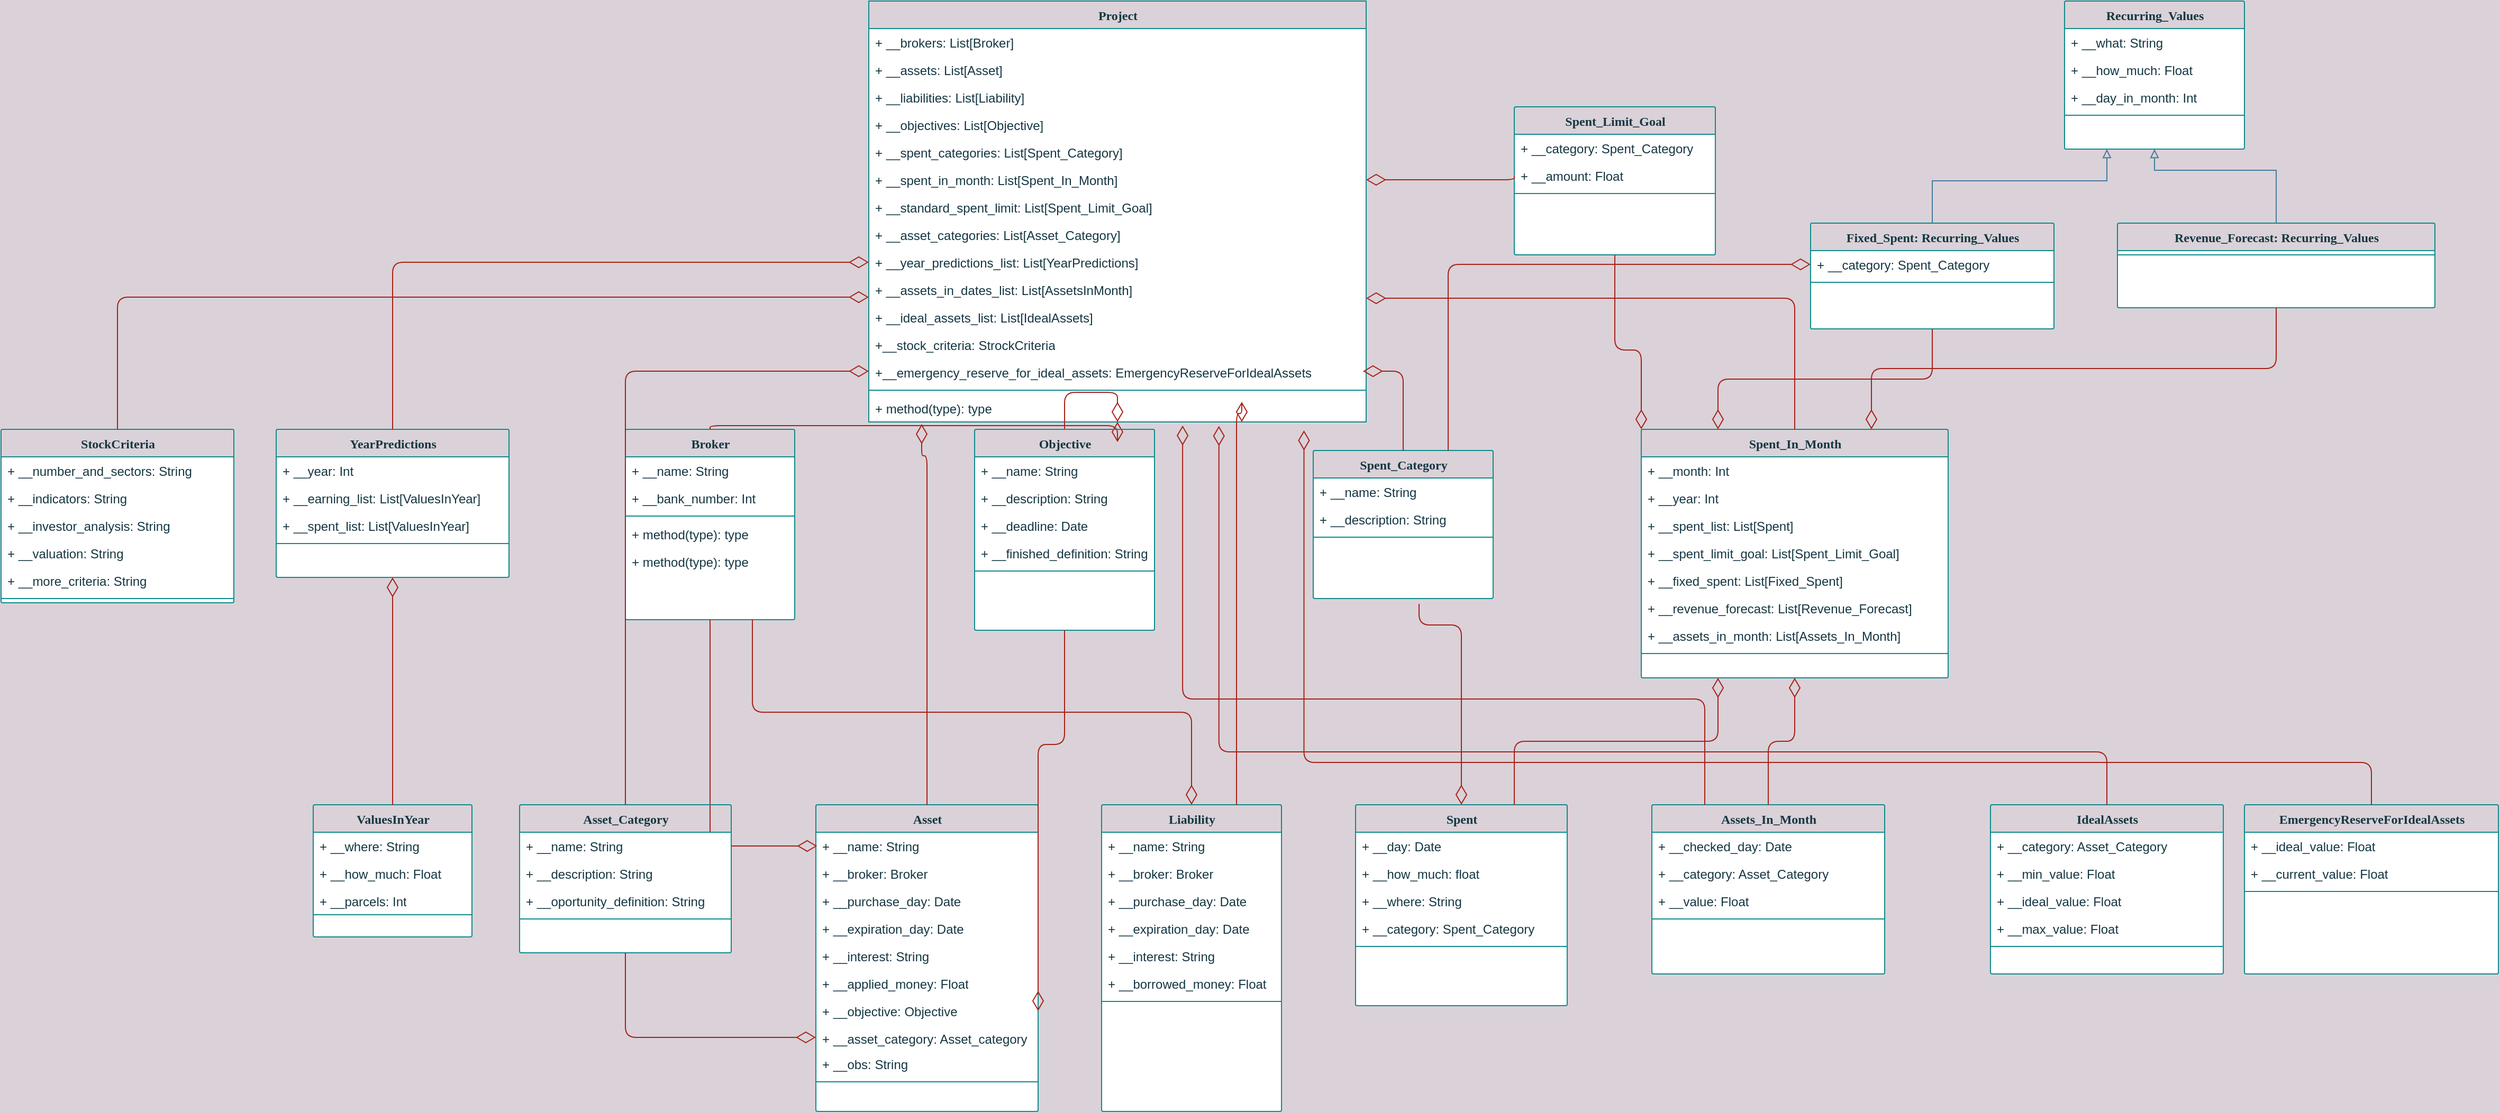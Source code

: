 <mxfile version="14.6.13" type="github">
  <diagram name="Page-1" id="9f46799a-70d6-7492-0946-bef42562c5a5">
    <mxGraphModel dx="1038" dy="548" grid="1" gridSize="10" guides="1" tooltips="1" connect="1" arrows="1" fold="1" page="1" pageScale="1" pageWidth="3300" pageHeight="2339" background="#DAD2D8" math="0" shadow="0">
      <root>
        <mxCell id="0" />
        <mxCell id="1" parent="0" />
        <mxCell id="78961159f06e98e8-17" value="Broker" style="swimlane;html=1;fontStyle=1;align=center;verticalAlign=top;childLayout=stackLayout;horizontal=1;startSize=26;horizontalStack=0;resizeParent=1;resizeLast=0;collapsible=1;marginBottom=0;swimlaneFillColor=#ffffff;shadow=0;comic=0;labelBackgroundColor=none;strokeWidth=1;fillColor=none;fontFamily=Verdana;fontSize=12;strokeColor=#0F8B8D;fontColor=#143642;rounded=1;arcSize=2;" parent="1" vertex="1">
          <mxGeometry x="670" y="445" width="160" height="180" as="geometry" />
        </mxCell>
        <mxCell id="78961159f06e98e8-21" value="+ __name: String" style="text;html=1;strokeColor=none;fillColor=none;align=left;verticalAlign=top;spacingLeft=4;spacingRight=4;whiteSpace=wrap;overflow=hidden;rotatable=0;points=[[0,0.5],[1,0.5]];portConstraint=eastwest;fontColor=#143642;rounded=1;" parent="78961159f06e98e8-17" vertex="1">
          <mxGeometry y="26" width="160" height="26" as="geometry" />
        </mxCell>
        <mxCell id="78961159f06e98e8-23" value="+ __bank_number: Int" style="text;html=1;strokeColor=none;fillColor=none;align=left;verticalAlign=top;spacingLeft=4;spacingRight=4;whiteSpace=wrap;overflow=hidden;rotatable=0;points=[[0,0.5],[1,0.5]];portConstraint=eastwest;fontColor=#143642;rounded=1;" parent="78961159f06e98e8-17" vertex="1">
          <mxGeometry y="52" width="160" height="26" as="geometry" />
        </mxCell>
        <mxCell id="78961159f06e98e8-19" value="" style="line;html=1;strokeWidth=1;fillColor=none;align=left;verticalAlign=middle;spacingTop=-1;spacingLeft=3;spacingRight=3;rotatable=0;labelPosition=right;points=[];portConstraint=eastwest;labelBackgroundColor=#DAD2D8;strokeColor=#0F8B8D;fontColor=#143642;rounded=1;" parent="78961159f06e98e8-17" vertex="1">
          <mxGeometry y="78" width="160" height="8" as="geometry" />
        </mxCell>
        <mxCell id="78961159f06e98e8-20" value="+ method(type): type" style="text;html=1;strokeColor=none;fillColor=none;align=left;verticalAlign=top;spacingLeft=4;spacingRight=4;whiteSpace=wrap;overflow=hidden;rotatable=0;points=[[0,0.5],[1,0.5]];portConstraint=eastwest;fontColor=#143642;rounded=1;" parent="78961159f06e98e8-17" vertex="1">
          <mxGeometry y="86" width="160" height="26" as="geometry" />
        </mxCell>
        <mxCell id="78961159f06e98e8-27" value="+ method(type): type" style="text;html=1;strokeColor=none;fillColor=none;align=left;verticalAlign=top;spacingLeft=4;spacingRight=4;whiteSpace=wrap;overflow=hidden;rotatable=0;points=[[0,0.5],[1,0.5]];portConstraint=eastwest;fontColor=#143642;rounded=1;" parent="78961159f06e98e8-17" vertex="1">
          <mxGeometry y="112" width="160" height="26" as="geometry" />
        </mxCell>
        <mxCell id="78961159f06e98e8-30" value="Project" style="swimlane;html=1;fontStyle=1;align=center;verticalAlign=top;childLayout=stackLayout;horizontal=1;startSize=26;horizontalStack=0;resizeParent=1;resizeLast=0;collapsible=1;marginBottom=0;swimlaneFillColor=#ffffff;shadow=0;comic=0;labelBackgroundColor=none;strokeWidth=1;fillColor=none;fontFamily=Verdana;fontSize=12;strokeColor=#0F8B8D;fontColor=#143642;rounded=0;" parent="1" vertex="1">
          <mxGeometry x="900" y="40" width="470" height="398" as="geometry" />
        </mxCell>
        <mxCell id="78961159f06e98e8-31" value="+ __brokers: List[Broker]" style="text;html=1;strokeColor=none;fillColor=none;align=left;verticalAlign=top;spacingLeft=4;spacingRight=4;whiteSpace=wrap;overflow=hidden;rotatable=0;points=[[0,0.5],[1,0.5]];portConstraint=eastwest;fontColor=#143642;rounded=1;" parent="78961159f06e98e8-30" vertex="1">
          <mxGeometry y="26" width="470" height="26" as="geometry" />
        </mxCell>
        <mxCell id="78961159f06e98e8-32" value="+ __assets: List[Asset]" style="text;html=1;strokeColor=none;fillColor=none;align=left;verticalAlign=top;spacingLeft=4;spacingRight=4;whiteSpace=wrap;overflow=hidden;rotatable=0;points=[[0,0.5],[1,0.5]];portConstraint=eastwest;fontColor=#143642;rounded=1;" parent="78961159f06e98e8-30" vertex="1">
          <mxGeometry y="52" width="470" height="26" as="geometry" />
        </mxCell>
        <mxCell id="78961159f06e98e8-33" value="+ __liabilities: List[Liability]" style="text;html=1;strokeColor=none;fillColor=none;align=left;verticalAlign=top;spacingLeft=4;spacingRight=4;whiteSpace=wrap;overflow=hidden;rotatable=0;points=[[0,0.5],[1,0.5]];portConstraint=eastwest;fontColor=#143642;rounded=1;" parent="78961159f06e98e8-30" vertex="1">
          <mxGeometry y="78" width="470" height="26" as="geometry" />
        </mxCell>
        <mxCell id="78961159f06e98e8-34" value="+ __objectives: List[Objective]" style="text;html=1;strokeColor=none;fillColor=none;align=left;verticalAlign=top;spacingLeft=4;spacingRight=4;whiteSpace=wrap;overflow=hidden;rotatable=0;points=[[0,0.5],[1,0.5]];portConstraint=eastwest;fontColor=#143642;rounded=1;" parent="78961159f06e98e8-30" vertex="1">
          <mxGeometry y="104" width="470" height="26" as="geometry" />
        </mxCell>
        <mxCell id="78961159f06e98e8-36" value="+ __spent_categories: List[Spent_Category]" style="text;html=1;strokeColor=none;fillColor=none;align=left;verticalAlign=top;spacingLeft=4;spacingRight=4;whiteSpace=wrap;overflow=hidden;rotatable=0;points=[[0,0.5],[1,0.5]];portConstraint=eastwest;fontColor=#143642;rounded=1;" parent="78961159f06e98e8-30" vertex="1">
          <mxGeometry y="130" width="470" height="26" as="geometry" />
        </mxCell>
        <mxCell id="78961159f06e98e8-37" value="+ __spent_in_month: List[Spent_In_Month]" style="text;html=1;strokeColor=none;fillColor=none;align=left;verticalAlign=top;spacingLeft=4;spacingRight=4;whiteSpace=wrap;overflow=hidden;rotatable=0;points=[[0,0.5],[1,0.5]];portConstraint=eastwest;fontColor=#143642;rounded=1;" parent="78961159f06e98e8-30" vertex="1">
          <mxGeometry y="156" width="470" height="26" as="geometry" />
        </mxCell>
        <mxCell id="8mu8X8-_DHgMq-4uXrlz-15" value="+ __standard_spent_limit: List[Spent_Limit_Goal]" style="text;html=1;strokeColor=none;fillColor=none;align=left;verticalAlign=top;spacingLeft=4;spacingRight=4;whiteSpace=wrap;overflow=hidden;rotatable=0;points=[[0,0.5],[1,0.5]];portConstraint=eastwest;fontColor=#143642;rounded=1;" parent="78961159f06e98e8-30" vertex="1">
          <mxGeometry y="182" width="470" height="26" as="geometry" />
        </mxCell>
        <mxCell id="nVqzN8JUZWUIULajuUKQ-7" value="+ __asset_categories: List[Asset_Category]" style="text;html=1;strokeColor=none;fillColor=none;align=left;verticalAlign=top;spacingLeft=4;spacingRight=4;whiteSpace=wrap;overflow=hidden;rotatable=0;points=[[0,0.5],[1,0.5]];portConstraint=eastwest;fontColor=#143642;rounded=1;" parent="78961159f06e98e8-30" vertex="1">
          <mxGeometry y="208" width="470" height="26" as="geometry" />
        </mxCell>
        <mxCell id="EI2RTGB2YNUQJExoWmn_-6" value="+ __year_predictions_list: List[YearPredictions]" style="text;html=1;strokeColor=none;fillColor=none;align=left;verticalAlign=top;spacingLeft=4;spacingRight=4;whiteSpace=wrap;overflow=hidden;rotatable=0;points=[[0,0.5],[1,0.5]];portConstraint=eastwest;fontColor=#143642;rounded=1;" parent="78961159f06e98e8-30" vertex="1">
          <mxGeometry y="234" width="470" height="26" as="geometry" />
        </mxCell>
        <mxCell id="ecca9zXkYdsFkyR5asj4-9" value="+ __assets_in_dates_list: List[AssetsInMonth]" style="text;html=1;strokeColor=none;fillColor=none;align=left;verticalAlign=top;spacingLeft=4;spacingRight=4;whiteSpace=wrap;overflow=hidden;rotatable=0;points=[[0,0.5],[1,0.5]];portConstraint=eastwest;fontColor=#143642;rounded=1;" parent="78961159f06e98e8-30" vertex="1">
          <mxGeometry y="260" width="470" height="26" as="geometry" />
        </mxCell>
        <mxCell id="ecca9zXkYdsFkyR5asj4-11" value="+ __ideal_assets_list: List[IdealAssets]" style="text;html=1;strokeColor=none;fillColor=none;align=left;verticalAlign=top;spacingLeft=4;spacingRight=4;whiteSpace=wrap;overflow=hidden;rotatable=0;points=[[0,0.5],[1,0.5]];portConstraint=eastwest;fontColor=#143642;rounded=1;" parent="78961159f06e98e8-30" vertex="1">
          <mxGeometry y="286" width="470" height="26" as="geometry" />
        </mxCell>
        <mxCell id="bTR9gOir5QbQ3K-nnhe_-11" value="+__stock_criteria: StrockCriteria" style="text;html=1;strokeColor=none;fillColor=none;align=left;verticalAlign=top;spacingLeft=4;spacingRight=4;whiteSpace=wrap;overflow=hidden;rotatable=0;points=[[0,0.5],[1,0.5]];portConstraint=eastwest;fontColor=#143642;rounded=1;" parent="78961159f06e98e8-30" vertex="1">
          <mxGeometry y="312" width="470" height="26" as="geometry" />
        </mxCell>
        <mxCell id="GFRlw22NXPRcSHmOwSjU-8" value="+__emergency_reserve_for_ideal_assets: EmergencyReserveForIdealAssets" style="text;html=1;strokeColor=none;fillColor=none;align=left;verticalAlign=top;spacingLeft=4;spacingRight=4;whiteSpace=wrap;overflow=hidden;rotatable=0;points=[[0,0.5],[1,0.5]];portConstraint=eastwest;fontColor=#143642;rounded=1;" vertex="1" parent="78961159f06e98e8-30">
          <mxGeometry y="338" width="470" height="26" as="geometry" />
        </mxCell>
        <mxCell id="78961159f06e98e8-38" value="" style="line;html=1;strokeWidth=1;fillColor=none;align=left;verticalAlign=middle;spacingTop=-1;spacingLeft=3;spacingRight=3;rotatable=0;labelPosition=right;points=[];portConstraint=eastwest;labelBackgroundColor=#DAD2D8;strokeColor=#0F8B8D;fontColor=#143642;rounded=1;" parent="78961159f06e98e8-30" vertex="1">
          <mxGeometry y="364" width="470" height="8" as="geometry" />
        </mxCell>
        <mxCell id="78961159f06e98e8-39" value="+ method(type): type" style="text;html=1;strokeColor=none;fillColor=none;align=left;verticalAlign=top;spacingLeft=4;spacingRight=4;whiteSpace=wrap;overflow=hidden;rotatable=0;points=[[0,0.5],[1,0.5]];portConstraint=eastwest;fontColor=#143642;rounded=1;" parent="78961159f06e98e8-30" vertex="1">
          <mxGeometry y="372" width="470" height="26" as="geometry" />
        </mxCell>
        <mxCell id="78961159f06e98e8-121" style="edgeStyle=elbowEdgeStyle;html=1;labelBackgroundColor=none;startFill=0;startSize=8;endArrow=diamondThin;endFill=0;endSize=16;fontFamily=Verdana;fontSize=12;elbow=vertical;strokeColor=#A8201A;fontColor=#143642;" parent="1" source="78961159f06e98e8-17" target="78961159f06e98e8-30" edge="1">
          <mxGeometry relative="1" as="geometry">
            <mxPoint x="810" y="249.882" as="sourcePoint" />
          </mxGeometry>
        </mxCell>
        <mxCell id="K1kA5L0WdtJhRMj--LdC-1" value="Asset" style="swimlane;html=1;fontStyle=1;align=center;verticalAlign=top;childLayout=stackLayout;horizontal=1;startSize=26;horizontalStack=0;resizeParent=1;resizeLast=0;collapsible=1;marginBottom=0;swimlaneFillColor=#ffffff;shadow=0;comic=0;labelBackgroundColor=none;strokeWidth=1;fillColor=none;fontFamily=Verdana;fontSize=12;strokeColor=#0F8B8D;fontColor=#143642;rounded=1;arcSize=2;" parent="1" vertex="1">
          <mxGeometry x="850" y="800" width="210" height="290" as="geometry" />
        </mxCell>
        <mxCell id="K1kA5L0WdtJhRMj--LdC-2" value="+ __name: String" style="text;html=1;strokeColor=none;fillColor=none;align=left;verticalAlign=top;spacingLeft=4;spacingRight=4;whiteSpace=wrap;overflow=hidden;rotatable=0;points=[[0,0.5],[1,0.5]];portConstraint=eastwest;fontColor=#143642;rounded=1;" parent="K1kA5L0WdtJhRMj--LdC-1" vertex="1">
          <mxGeometry y="26" width="210" height="26" as="geometry" />
        </mxCell>
        <mxCell id="K1kA5L0WdtJhRMj--LdC-3" value="+ __broker: Broker" style="text;html=1;strokeColor=none;fillColor=none;align=left;verticalAlign=top;spacingLeft=4;spacingRight=4;whiteSpace=wrap;overflow=hidden;rotatable=0;points=[[0,0.5],[1,0.5]];portConstraint=eastwest;fontColor=#143642;rounded=1;" parent="K1kA5L0WdtJhRMj--LdC-1" vertex="1">
          <mxGeometry y="52" width="210" height="26" as="geometry" />
        </mxCell>
        <mxCell id="K1kA5L0WdtJhRMj--LdC-7" value="+ __purchase_day: Date" style="text;html=1;strokeColor=none;fillColor=none;align=left;verticalAlign=top;spacingLeft=4;spacingRight=4;whiteSpace=wrap;overflow=hidden;rotatable=0;points=[[0,0.5],[1,0.5]];portConstraint=eastwest;fontColor=#143642;rounded=1;" parent="K1kA5L0WdtJhRMj--LdC-1" vertex="1">
          <mxGeometry y="78" width="210" height="26" as="geometry" />
        </mxCell>
        <mxCell id="K1kA5L0WdtJhRMj--LdC-8" value="+ __expiration_day: Date" style="text;html=1;strokeColor=none;fillColor=none;align=left;verticalAlign=top;spacingLeft=4;spacingRight=4;whiteSpace=wrap;overflow=hidden;rotatable=0;points=[[0,0.5],[1,0.5]];portConstraint=eastwest;fontColor=#143642;rounded=1;" parent="K1kA5L0WdtJhRMj--LdC-1" vertex="1">
          <mxGeometry y="104" width="210" height="26" as="geometry" />
        </mxCell>
        <mxCell id="K1kA5L0WdtJhRMj--LdC-9" value="+ __interest: String" style="text;html=1;strokeColor=none;fillColor=none;align=left;verticalAlign=top;spacingLeft=4;spacingRight=4;whiteSpace=wrap;overflow=hidden;rotatable=0;points=[[0,0.5],[1,0.5]];portConstraint=eastwest;fontColor=#143642;rounded=1;" parent="K1kA5L0WdtJhRMj--LdC-1" vertex="1">
          <mxGeometry y="130" width="210" height="26" as="geometry" />
        </mxCell>
        <mxCell id="K1kA5L0WdtJhRMj--LdC-10" value="+ __applied_money: Float" style="text;html=1;strokeColor=none;fillColor=none;align=left;verticalAlign=top;spacingLeft=4;spacingRight=4;whiteSpace=wrap;overflow=hidden;rotatable=0;points=[[0,0.5],[1,0.5]];portConstraint=eastwest;fontColor=#143642;rounded=1;" parent="K1kA5L0WdtJhRMj--LdC-1" vertex="1">
          <mxGeometry y="156" width="210" height="26" as="geometry" />
        </mxCell>
        <mxCell id="K1kA5L0WdtJhRMj--LdC-29" value="+ __objective: Objective" style="text;html=1;strokeColor=none;fillColor=none;align=left;verticalAlign=top;spacingLeft=4;spacingRight=4;whiteSpace=wrap;overflow=hidden;rotatable=0;points=[[0,0.5],[1,0.5]];portConstraint=eastwest;fontColor=#143642;rounded=1;" parent="K1kA5L0WdtJhRMj--LdC-1" vertex="1">
          <mxGeometry y="182" width="210" height="26" as="geometry" />
        </mxCell>
        <mxCell id="nVqzN8JUZWUIULajuUKQ-5" value="+ __asset_category: Asset_category" style="text;html=1;strokeColor=none;fillColor=none;align=left;verticalAlign=top;spacingLeft=4;spacingRight=4;whiteSpace=wrap;overflow=hidden;rotatable=0;points=[[0,0.5],[1,0.5]];portConstraint=eastwest;fontColor=#143642;rounded=1;" parent="K1kA5L0WdtJhRMj--LdC-1" vertex="1">
          <mxGeometry y="208" width="210" height="24" as="geometry" />
        </mxCell>
        <mxCell id="bTR9gOir5QbQ3K-nnhe_-13" value="+ __obs: String" style="text;html=1;strokeColor=none;fillColor=none;align=left;verticalAlign=top;spacingLeft=4;spacingRight=4;whiteSpace=wrap;overflow=hidden;rotatable=0;points=[[0,0.5],[1,0.5]];portConstraint=eastwest;fontColor=#143642;rounded=1;" parent="K1kA5L0WdtJhRMj--LdC-1" vertex="1">
          <mxGeometry y="232" width="210" height="26" as="geometry" />
        </mxCell>
        <mxCell id="K1kA5L0WdtJhRMj--LdC-4" value="" style="line;html=1;strokeWidth=1;fillColor=none;align=left;verticalAlign=middle;spacingTop=-1;spacingLeft=3;spacingRight=3;rotatable=0;labelPosition=right;points=[];portConstraint=eastwest;labelBackgroundColor=#DAD2D8;strokeColor=#0F8B8D;fontColor=#143642;rounded=1;" parent="K1kA5L0WdtJhRMj--LdC-1" vertex="1">
          <mxGeometry y="258" width="210" height="8" as="geometry" />
        </mxCell>
        <mxCell id="K1kA5L0WdtJhRMj--LdC-11" style="edgeStyle=elbowEdgeStyle;html=1;labelBackgroundColor=none;startFill=0;startSize=8;endArrow=diamondThin;endFill=0;endSize=16;fontFamily=Verdana;fontSize=12;elbow=vertical;strokeColor=#A8201A;fontColor=#143642;entryX=0.5;entryY=1;entryDx=0;entryDy=0;exitX=0.5;exitY=0;exitDx=0;exitDy=0;" parent="1" source="K1kA5L0WdtJhRMj--LdC-21" target="78961159f06e98e8-30" edge="1">
          <mxGeometry relative="1" as="geometry">
            <mxPoint x="960" y="440" as="sourcePoint" />
            <mxPoint x="1090" y="360" as="targetPoint" />
            <Array as="points">
              <mxPoint x="1020" y="410" />
            </Array>
          </mxGeometry>
        </mxCell>
        <mxCell id="K1kA5L0WdtJhRMj--LdC-12" style="edgeStyle=elbowEdgeStyle;html=1;labelBackgroundColor=none;startFill=0;startSize=8;endArrow=diamondThin;endFill=0;endSize=16;fontFamily=Verdana;fontSize=12;elbow=vertical;strokeColor=#A8201A;fontColor=#143642;exitX=0.5;exitY=1;exitDx=0;exitDy=0;entryX=0.006;entryY=0.5;entryDx=0;entryDy=0;entryPerimeter=0;" parent="1" source="78961159f06e98e8-17" target="K1kA5L0WdtJhRMj--LdC-2" edge="1">
          <mxGeometry relative="1" as="geometry">
            <mxPoint x="760" y="470" as="sourcePoint" />
            <mxPoint x="810" y="856" as="targetPoint" />
            <Array as="points">
              <mxPoint x="790" y="839" />
              <mxPoint x="780" y="780" />
            </Array>
          </mxGeometry>
        </mxCell>
        <mxCell id="K1kA5L0WdtJhRMj--LdC-13" value="Liability" style="swimlane;html=1;fontStyle=1;align=center;verticalAlign=top;childLayout=stackLayout;horizontal=1;startSize=26;horizontalStack=0;resizeParent=1;resizeLast=0;collapsible=1;marginBottom=0;swimlaneFillColor=#ffffff;shadow=0;comic=0;labelBackgroundColor=none;strokeWidth=1;fillColor=none;fontFamily=Verdana;fontSize=12;strokeColor=#0F8B8D;fontColor=#143642;rounded=1;arcSize=2;" parent="1" vertex="1">
          <mxGeometry x="1120" y="800" width="170" height="290" as="geometry" />
        </mxCell>
        <mxCell id="K1kA5L0WdtJhRMj--LdC-14" value="+ __name: String" style="text;html=1;strokeColor=none;fillColor=none;align=left;verticalAlign=top;spacingLeft=4;spacingRight=4;whiteSpace=wrap;overflow=hidden;rotatable=0;points=[[0,0.5],[1,0.5]];portConstraint=eastwest;fontColor=#143642;rounded=1;" parent="K1kA5L0WdtJhRMj--LdC-13" vertex="1">
          <mxGeometry y="26" width="170" height="26" as="geometry" />
        </mxCell>
        <mxCell id="K1kA5L0WdtJhRMj--LdC-15" value="+ __broker: Broker" style="text;html=1;strokeColor=none;fillColor=none;align=left;verticalAlign=top;spacingLeft=4;spacingRight=4;whiteSpace=wrap;overflow=hidden;rotatable=0;points=[[0,0.5],[1,0.5]];portConstraint=eastwest;fontColor=#143642;rounded=1;" parent="K1kA5L0WdtJhRMj--LdC-13" vertex="1">
          <mxGeometry y="52" width="170" height="26" as="geometry" />
        </mxCell>
        <mxCell id="K1kA5L0WdtJhRMj--LdC-16" value="+ __purchase_day: Date" style="text;html=1;strokeColor=none;fillColor=none;align=left;verticalAlign=top;spacingLeft=4;spacingRight=4;whiteSpace=wrap;overflow=hidden;rotatable=0;points=[[0,0.5],[1,0.5]];portConstraint=eastwest;fontColor=#143642;rounded=1;" parent="K1kA5L0WdtJhRMj--LdC-13" vertex="1">
          <mxGeometry y="78" width="170" height="26" as="geometry" />
        </mxCell>
        <mxCell id="K1kA5L0WdtJhRMj--LdC-17" value="+ __expiration_day: Date" style="text;html=1;strokeColor=none;fillColor=none;align=left;verticalAlign=top;spacingLeft=4;spacingRight=4;whiteSpace=wrap;overflow=hidden;rotatable=0;points=[[0,0.5],[1,0.5]];portConstraint=eastwest;fontColor=#143642;rounded=1;" parent="K1kA5L0WdtJhRMj--LdC-13" vertex="1">
          <mxGeometry y="104" width="170" height="26" as="geometry" />
        </mxCell>
        <mxCell id="K1kA5L0WdtJhRMj--LdC-18" value="+ __interest: String" style="text;html=1;strokeColor=none;fillColor=none;align=left;verticalAlign=top;spacingLeft=4;spacingRight=4;whiteSpace=wrap;overflow=hidden;rotatable=0;points=[[0,0.5],[1,0.5]];portConstraint=eastwest;fontColor=#143642;rounded=1;" parent="K1kA5L0WdtJhRMj--LdC-13" vertex="1">
          <mxGeometry y="130" width="170" height="26" as="geometry" />
        </mxCell>
        <mxCell id="K1kA5L0WdtJhRMj--LdC-19" value="+ __borrowed_money: Float" style="text;html=1;strokeColor=none;fillColor=none;align=left;verticalAlign=top;spacingLeft=4;spacingRight=4;whiteSpace=wrap;overflow=hidden;rotatable=0;points=[[0,0.5],[1,0.5]];portConstraint=eastwest;fontColor=#143642;rounded=1;" parent="K1kA5L0WdtJhRMj--LdC-13" vertex="1">
          <mxGeometry y="156" width="170" height="26" as="geometry" />
        </mxCell>
        <mxCell id="K1kA5L0WdtJhRMj--LdC-20" value="" style="line;html=1;strokeWidth=1;fillColor=none;align=left;verticalAlign=middle;spacingTop=-1;spacingLeft=3;spacingRight=3;rotatable=0;labelPosition=right;points=[];portConstraint=eastwest;labelBackgroundColor=#DAD2D8;strokeColor=#0F8B8D;fontColor=#143642;rounded=1;" parent="K1kA5L0WdtJhRMj--LdC-13" vertex="1">
          <mxGeometry y="182" width="170" height="8" as="geometry" />
        </mxCell>
        <mxCell id="K1kA5L0WdtJhRMj--LdC-21" value="Objective" style="swimlane;html=1;fontStyle=1;align=center;verticalAlign=top;childLayout=stackLayout;horizontal=1;startSize=26;horizontalStack=0;resizeParent=1;resizeLast=0;collapsible=1;marginBottom=0;swimlaneFillColor=#ffffff;shadow=0;comic=0;labelBackgroundColor=none;strokeWidth=1;fillColor=none;fontFamily=Verdana;fontSize=12;strokeColor=#0F8B8D;fontColor=#143642;rounded=1;arcSize=2;" parent="1" vertex="1">
          <mxGeometry x="1000" y="445" width="170" height="190" as="geometry" />
        </mxCell>
        <mxCell id="K1kA5L0WdtJhRMj--LdC-22" value="+ __name: String" style="text;html=1;strokeColor=none;fillColor=none;align=left;verticalAlign=top;spacingLeft=4;spacingRight=4;whiteSpace=wrap;overflow=hidden;rotatable=0;points=[[0,0.5],[1,0.5]];portConstraint=eastwest;fontColor=#143642;rounded=1;" parent="K1kA5L0WdtJhRMj--LdC-21" vertex="1">
          <mxGeometry y="26" width="170" height="26" as="geometry" />
        </mxCell>
        <mxCell id="K1kA5L0WdtJhRMj--LdC-23" value="+ __description: String" style="text;html=1;strokeColor=none;fillColor=none;align=left;verticalAlign=top;spacingLeft=4;spacingRight=4;whiteSpace=wrap;overflow=hidden;rotatable=0;points=[[0,0.5],[1,0.5]];portConstraint=eastwest;fontColor=#143642;rounded=1;" parent="K1kA5L0WdtJhRMj--LdC-21" vertex="1">
          <mxGeometry y="52" width="170" height="26" as="geometry" />
        </mxCell>
        <mxCell id="K1kA5L0WdtJhRMj--LdC-24" value="+ __deadline: Date" style="text;html=1;strokeColor=none;fillColor=none;align=left;verticalAlign=top;spacingLeft=4;spacingRight=4;whiteSpace=wrap;overflow=hidden;rotatable=0;points=[[0,0.5],[1,0.5]];portConstraint=eastwest;fontColor=#143642;rounded=1;" parent="K1kA5L0WdtJhRMj--LdC-21" vertex="1">
          <mxGeometry y="78" width="170" height="26" as="geometry" />
        </mxCell>
        <mxCell id="K1kA5L0WdtJhRMj--LdC-25" value="+ __finished_definition: String" style="text;html=1;strokeColor=none;fillColor=none;align=left;verticalAlign=top;spacingLeft=4;spacingRight=4;whiteSpace=wrap;overflow=hidden;rotatable=0;points=[[0,0.5],[1,0.5]];portConstraint=eastwest;fontColor=#143642;rounded=1;" parent="K1kA5L0WdtJhRMj--LdC-21" vertex="1">
          <mxGeometry y="104" width="170" height="26" as="geometry" />
        </mxCell>
        <mxCell id="K1kA5L0WdtJhRMj--LdC-28" value="" style="line;html=1;strokeWidth=1;fillColor=none;align=left;verticalAlign=middle;spacingTop=-1;spacingLeft=3;spacingRight=3;rotatable=0;labelPosition=right;points=[];portConstraint=eastwest;labelBackgroundColor=#DAD2D8;strokeColor=#0F8B8D;fontColor=#143642;rounded=1;" parent="K1kA5L0WdtJhRMj--LdC-21" vertex="1">
          <mxGeometry y="130" width="170" height="8" as="geometry" />
        </mxCell>
        <mxCell id="K1kA5L0WdtJhRMj--LdC-30" value="Spent_Category" style="swimlane;html=1;fontStyle=1;align=center;verticalAlign=top;childLayout=stackLayout;horizontal=1;startSize=26;horizontalStack=0;resizeParent=1;resizeLast=0;collapsible=1;marginBottom=0;swimlaneFillColor=#ffffff;shadow=0;comic=0;labelBackgroundColor=none;strokeWidth=1;fillColor=none;fontFamily=Verdana;fontSize=12;strokeColor=#0F8B8D;fontColor=#143642;rounded=1;arcSize=2;" parent="1" vertex="1">
          <mxGeometry x="1320" y="465" width="170" height="140" as="geometry" />
        </mxCell>
        <mxCell id="K1kA5L0WdtJhRMj--LdC-31" value="+ __name: String" style="text;html=1;strokeColor=none;fillColor=none;align=left;verticalAlign=top;spacingLeft=4;spacingRight=4;whiteSpace=wrap;overflow=hidden;rotatable=0;points=[[0,0.5],[1,0.5]];portConstraint=eastwest;fontColor=#143642;rounded=1;" parent="K1kA5L0WdtJhRMj--LdC-30" vertex="1">
          <mxGeometry y="26" width="170" height="26" as="geometry" />
        </mxCell>
        <mxCell id="K1kA5L0WdtJhRMj--LdC-32" value="+ __description: String" style="text;html=1;strokeColor=none;fillColor=none;align=left;verticalAlign=top;spacingLeft=4;spacingRight=4;whiteSpace=wrap;overflow=hidden;rotatable=0;points=[[0,0.5],[1,0.5]];portConstraint=eastwest;fontColor=#143642;rounded=1;" parent="K1kA5L0WdtJhRMj--LdC-30" vertex="1">
          <mxGeometry y="52" width="170" height="26" as="geometry" />
        </mxCell>
        <mxCell id="K1kA5L0WdtJhRMj--LdC-35" value="" style="line;html=1;strokeWidth=1;fillColor=none;align=left;verticalAlign=middle;spacingTop=-1;spacingLeft=3;spacingRight=3;rotatable=0;labelPosition=right;points=[];portConstraint=eastwest;labelBackgroundColor=#DAD2D8;strokeColor=#0F8B8D;fontColor=#143642;rounded=1;" parent="K1kA5L0WdtJhRMj--LdC-30" vertex="1">
          <mxGeometry y="78" width="170" height="8" as="geometry" />
        </mxCell>
        <mxCell id="K1kA5L0WdtJhRMj--LdC-36" value="Spent_In_Month" style="swimlane;html=1;fontStyle=1;align=center;verticalAlign=top;childLayout=stackLayout;horizontal=1;startSize=26;horizontalStack=0;resizeParent=1;resizeLast=0;collapsible=1;marginBottom=0;swimlaneFillColor=#ffffff;shadow=0;comic=0;labelBackgroundColor=none;strokeWidth=1;fillColor=none;fontFamily=Verdana;fontSize=12;strokeColor=#0F8B8D;fontColor=#143642;rounded=1;arcSize=2;" parent="1" vertex="1">
          <mxGeometry x="1630" y="445" width="290" height="235" as="geometry" />
        </mxCell>
        <mxCell id="8mu8X8-_DHgMq-4uXrlz-17" value="+ __month: Int" style="text;html=1;strokeColor=none;fillColor=none;align=left;verticalAlign=top;spacingLeft=4;spacingRight=4;whiteSpace=wrap;overflow=hidden;rotatable=0;points=[[0,0.5],[1,0.5]];portConstraint=eastwest;fontColor=#143642;rounded=1;" parent="K1kA5L0WdtJhRMj--LdC-36" vertex="1">
          <mxGeometry y="26" width="290" height="26" as="geometry" />
        </mxCell>
        <mxCell id="8mu8X8-_DHgMq-4uXrlz-18" value="+ __year: Int" style="text;html=1;strokeColor=none;fillColor=none;align=left;verticalAlign=top;spacingLeft=4;spacingRight=4;whiteSpace=wrap;overflow=hidden;rotatable=0;points=[[0,0.5],[1,0.5]];portConstraint=eastwest;fontColor=#143642;rounded=1;" parent="K1kA5L0WdtJhRMj--LdC-36" vertex="1">
          <mxGeometry y="52" width="290" height="26" as="geometry" />
        </mxCell>
        <mxCell id="K1kA5L0WdtJhRMj--LdC-37" value="+ __spent_list: List[Spent]" style="text;html=1;strokeColor=none;fillColor=none;align=left;verticalAlign=top;spacingLeft=4;spacingRight=4;whiteSpace=wrap;overflow=hidden;rotatable=0;points=[[0,0.5],[1,0.5]];portConstraint=eastwest;fontColor=#143642;rounded=1;" parent="K1kA5L0WdtJhRMj--LdC-36" vertex="1">
          <mxGeometry y="78" width="290" height="26" as="geometry" />
        </mxCell>
        <mxCell id="K1kA5L0WdtJhRMj--LdC-38" value="+ __spent_limit_goal: List[Spent_Limit_Goal]" style="text;html=1;strokeColor=none;fillColor=none;align=left;verticalAlign=top;spacingLeft=4;spacingRight=4;whiteSpace=wrap;overflow=hidden;rotatable=0;points=[[0,0.5],[1,0.5]];portConstraint=eastwest;fontColor=#143642;rounded=1;" parent="K1kA5L0WdtJhRMj--LdC-36" vertex="1">
          <mxGeometry y="104" width="290" height="26" as="geometry" />
        </mxCell>
        <mxCell id="K1kA5L0WdtJhRMj--LdC-39" value="+ __fixed_spent: List[Fixed_Spent]" style="text;html=1;strokeColor=none;fillColor=none;align=left;verticalAlign=top;spacingLeft=4;spacingRight=4;whiteSpace=wrap;overflow=hidden;rotatable=0;points=[[0,0.5],[1,0.5]];portConstraint=eastwest;fontColor=#143642;rounded=1;" parent="K1kA5L0WdtJhRMj--LdC-36" vertex="1">
          <mxGeometry y="130" width="290" height="26" as="geometry" />
        </mxCell>
        <mxCell id="K1kA5L0WdtJhRMj--LdC-40" value="+ __revenue_forecast: List[Revenue_Forecast]" style="text;html=1;strokeColor=none;fillColor=none;align=left;verticalAlign=top;spacingLeft=4;spacingRight=4;whiteSpace=wrap;overflow=hidden;rotatable=0;points=[[0,0.5],[1,0.5]];portConstraint=eastwest;fontColor=#143642;rounded=1;" parent="K1kA5L0WdtJhRMj--LdC-36" vertex="1">
          <mxGeometry y="156" width="290" height="26" as="geometry" />
        </mxCell>
        <mxCell id="K1kA5L0WdtJhRMj--LdC-41" value="+ __assets_in_month: List[Assets_In_Month]" style="text;html=1;strokeColor=none;fillColor=none;align=left;verticalAlign=top;spacingLeft=4;spacingRight=4;whiteSpace=wrap;overflow=hidden;rotatable=0;points=[[0,0.5],[1,0.5]];portConstraint=eastwest;fontColor=#143642;rounded=1;" parent="K1kA5L0WdtJhRMj--LdC-36" vertex="1">
          <mxGeometry y="182" width="290" height="26" as="geometry" />
        </mxCell>
        <mxCell id="K1kA5L0WdtJhRMj--LdC-43" value="" style="line;html=1;strokeWidth=1;fillColor=none;align=left;verticalAlign=middle;spacingTop=-1;spacingLeft=3;spacingRight=3;rotatable=0;labelPosition=right;points=[];portConstraint=eastwest;labelBackgroundColor=#DAD2D8;strokeColor=#0F8B8D;fontColor=#143642;rounded=1;" parent="K1kA5L0WdtJhRMj--LdC-36" vertex="1">
          <mxGeometry y="208" width="290" height="8" as="geometry" />
        </mxCell>
        <mxCell id="K1kA5L0WdtJhRMj--LdC-44" value="Spent&lt;br&gt;" style="swimlane;html=1;fontStyle=1;align=center;verticalAlign=top;childLayout=stackLayout;horizontal=1;startSize=26;horizontalStack=0;resizeParent=1;resizeLast=0;collapsible=1;marginBottom=0;swimlaneFillColor=#ffffff;shadow=0;comic=0;labelBackgroundColor=none;strokeWidth=1;fillColor=none;fontFamily=Verdana;fontSize=12;strokeColor=#0F8B8D;fontColor=#143642;rounded=1;arcSize=2;" parent="1" vertex="1">
          <mxGeometry x="1360" y="800" width="200" height="190" as="geometry" />
        </mxCell>
        <mxCell id="K1kA5L0WdtJhRMj--LdC-45" value="+ __day: Date" style="text;html=1;strokeColor=none;fillColor=none;align=left;verticalAlign=top;spacingLeft=4;spacingRight=4;whiteSpace=wrap;overflow=hidden;rotatable=0;points=[[0,0.5],[1,0.5]];portConstraint=eastwest;fontColor=#143642;rounded=1;" parent="K1kA5L0WdtJhRMj--LdC-44" vertex="1">
          <mxGeometry y="26" width="200" height="26" as="geometry" />
        </mxCell>
        <mxCell id="K1kA5L0WdtJhRMj--LdC-46" value="+ __how_much: float" style="text;html=1;strokeColor=none;fillColor=none;align=left;verticalAlign=top;spacingLeft=4;spacingRight=4;whiteSpace=wrap;overflow=hidden;rotatable=0;points=[[0,0.5],[1,0.5]];portConstraint=eastwest;fontColor=#143642;rounded=1;" parent="K1kA5L0WdtJhRMj--LdC-44" vertex="1">
          <mxGeometry y="52" width="200" height="26" as="geometry" />
        </mxCell>
        <mxCell id="K1kA5L0WdtJhRMj--LdC-47" value="+ __where: String" style="text;html=1;strokeColor=none;fillColor=none;align=left;verticalAlign=top;spacingLeft=4;spacingRight=4;whiteSpace=wrap;overflow=hidden;rotatable=0;points=[[0,0.5],[1,0.5]];portConstraint=eastwest;fontColor=#143642;rounded=1;" parent="K1kA5L0WdtJhRMj--LdC-44" vertex="1">
          <mxGeometry y="78" width="200" height="26" as="geometry" />
        </mxCell>
        <mxCell id="K1kA5L0WdtJhRMj--LdC-48" value="+ __category: Spent_Category" style="text;html=1;strokeColor=none;fillColor=none;align=left;verticalAlign=top;spacingLeft=4;spacingRight=4;whiteSpace=wrap;overflow=hidden;rotatable=0;points=[[0,0.5],[1,0.5]];portConstraint=eastwest;fontColor=#143642;rounded=1;" parent="K1kA5L0WdtJhRMj--LdC-44" vertex="1">
          <mxGeometry y="104" width="200" height="26" as="geometry" />
        </mxCell>
        <mxCell id="K1kA5L0WdtJhRMj--LdC-51" value="" style="line;html=1;strokeWidth=1;fillColor=none;align=left;verticalAlign=middle;spacingTop=-1;spacingLeft=3;spacingRight=3;rotatable=0;labelPosition=right;points=[];portConstraint=eastwest;labelBackgroundColor=#DAD2D8;strokeColor=#0F8B8D;fontColor=#143642;rounded=1;" parent="K1kA5L0WdtJhRMj--LdC-44" vertex="1">
          <mxGeometry y="130" width="200" height="8" as="geometry" />
        </mxCell>
        <mxCell id="K1kA5L0WdtJhRMj--LdC-52" value="Recurring_Values" style="swimlane;html=1;fontStyle=1;align=center;verticalAlign=top;childLayout=stackLayout;horizontal=1;startSize=26;horizontalStack=0;resizeParent=1;resizeLast=0;collapsible=1;marginBottom=0;swimlaneFillColor=#ffffff;shadow=0;comic=0;labelBackgroundColor=none;strokeWidth=1;fillColor=none;fontFamily=Verdana;fontSize=12;strokeColor=#0F8B8D;fontColor=#143642;rounded=1;arcSize=2;" parent="1" vertex="1">
          <mxGeometry x="2030" y="40" width="170" height="140" as="geometry" />
        </mxCell>
        <mxCell id="K1kA5L0WdtJhRMj--LdC-53" value="+ __what: String" style="text;html=1;strokeColor=none;fillColor=none;align=left;verticalAlign=top;spacingLeft=4;spacingRight=4;whiteSpace=wrap;overflow=hidden;rotatable=0;points=[[0,0.5],[1,0.5]];portConstraint=eastwest;fontColor=#143642;rounded=1;" parent="K1kA5L0WdtJhRMj--LdC-52" vertex="1">
          <mxGeometry y="26" width="170" height="26" as="geometry" />
        </mxCell>
        <mxCell id="K1kA5L0WdtJhRMj--LdC-54" value="+ __how_much: Float" style="text;html=1;strokeColor=none;fillColor=none;align=left;verticalAlign=top;spacingLeft=4;spacingRight=4;whiteSpace=wrap;overflow=hidden;rotatable=0;points=[[0,0.5],[1,0.5]];portConstraint=eastwest;fontColor=#143642;rounded=1;" parent="K1kA5L0WdtJhRMj--LdC-52" vertex="1">
          <mxGeometry y="52" width="170" height="26" as="geometry" />
        </mxCell>
        <mxCell id="K1kA5L0WdtJhRMj--LdC-56" value="+ __day_in_month: Int" style="text;html=1;strokeColor=none;fillColor=none;align=left;verticalAlign=top;spacingLeft=4;spacingRight=4;whiteSpace=wrap;overflow=hidden;rotatable=0;points=[[0,0.5],[1,0.5]];portConstraint=eastwest;fontColor=#143642;rounded=1;" parent="K1kA5L0WdtJhRMj--LdC-52" vertex="1">
          <mxGeometry y="78" width="170" height="26" as="geometry" />
        </mxCell>
        <mxCell id="K1kA5L0WdtJhRMj--LdC-55" value="" style="line;html=1;strokeWidth=1;fillColor=none;align=left;verticalAlign=middle;spacingTop=-1;spacingLeft=3;spacingRight=3;rotatable=0;labelPosition=right;points=[];portConstraint=eastwest;labelBackgroundColor=#DAD2D8;strokeColor=#0F8B8D;fontColor=#143642;rounded=1;" parent="K1kA5L0WdtJhRMj--LdC-52" vertex="1">
          <mxGeometry y="104" width="170" height="8" as="geometry" />
        </mxCell>
        <mxCell id="K1kA5L0WdtJhRMj--LdC-57" value="Fixed_Spent: Recurring_Values" style="swimlane;html=1;fontStyle=1;align=center;verticalAlign=top;childLayout=stackLayout;horizontal=1;startSize=26;horizontalStack=0;resizeParent=1;resizeLast=0;collapsible=1;marginBottom=0;swimlaneFillColor=#ffffff;shadow=0;comic=0;labelBackgroundColor=none;strokeWidth=1;fillColor=none;fontFamily=Verdana;fontSize=12;strokeColor=#0F8B8D;fontColor=#143642;rounded=1;arcSize=2;" parent="1" vertex="1">
          <mxGeometry x="1790" y="250" width="230" height="100" as="geometry" />
        </mxCell>
        <mxCell id="K1kA5L0WdtJhRMj--LdC-60" value="+ __category: Spent_Category" style="text;html=1;strokeColor=none;fillColor=none;align=left;verticalAlign=top;spacingLeft=4;spacingRight=4;whiteSpace=wrap;overflow=hidden;rotatable=0;points=[[0,0.5],[1,0.5]];portConstraint=eastwest;fontColor=#143642;rounded=1;" parent="K1kA5L0WdtJhRMj--LdC-57" vertex="1">
          <mxGeometry y="26" width="230" height="26" as="geometry" />
        </mxCell>
        <mxCell id="K1kA5L0WdtJhRMj--LdC-61" value="" style="line;html=1;strokeWidth=1;fillColor=none;align=left;verticalAlign=middle;spacingTop=-1;spacingLeft=3;spacingRight=3;rotatable=0;labelPosition=right;points=[];portConstraint=eastwest;labelBackgroundColor=#DAD2D8;strokeColor=#0F8B8D;fontColor=#143642;rounded=1;" parent="K1kA5L0WdtJhRMj--LdC-57" vertex="1">
          <mxGeometry y="52" width="230" height="8" as="geometry" />
        </mxCell>
        <mxCell id="K1kA5L0WdtJhRMj--LdC-62" value="Revenue_Forecast: Recurring_Values" style="swimlane;html=1;fontStyle=1;align=center;verticalAlign=top;childLayout=stackLayout;horizontal=1;startSize=26;horizontalStack=0;resizeParent=1;resizeLast=0;collapsible=1;marginBottom=0;swimlaneFillColor=#ffffff;shadow=0;comic=0;labelBackgroundColor=none;strokeWidth=1;fillColor=none;fontFamily=Verdana;fontSize=12;strokeColor=#0F8B8D;fontColor=#143642;rounded=1;arcSize=2;" parent="1" vertex="1">
          <mxGeometry x="2080" y="250" width="300" height="80" as="geometry">
            <mxRectangle x="1169" y="230" width="160" height="30" as="alternateBounds" />
          </mxGeometry>
        </mxCell>
        <mxCell id="K1kA5L0WdtJhRMj--LdC-64" value="" style="line;html=1;strokeWidth=1;fillColor=none;align=left;verticalAlign=middle;spacingTop=-1;spacingLeft=3;spacingRight=3;rotatable=0;labelPosition=right;points=[];portConstraint=eastwest;labelBackgroundColor=#DAD2D8;strokeColor=#0F8B8D;fontColor=#143642;rounded=1;" parent="K1kA5L0WdtJhRMj--LdC-62" vertex="1">
          <mxGeometry y="26" width="300" height="8" as="geometry" />
        </mxCell>
        <mxCell id="K1kA5L0WdtJhRMj--LdC-65" style="edgeStyle=orthogonalEdgeStyle;rounded=0;orthogonalLoop=1;jettySize=auto;html=1;endArrow=block;endFill=0;labelBackgroundColor=#F1FAEE;strokeColor=#457B9D;fontColor=#1D3557;exitX=0.5;exitY=0;exitDx=0;exitDy=0;" parent="1" source="K1kA5L0WdtJhRMj--LdC-57" edge="1">
          <mxGeometry relative="1" as="geometry">
            <mxPoint x="2070" y="180" as="targetPoint" />
            <mxPoint x="1590" y="358.51" as="sourcePoint" />
            <Array as="points">
              <mxPoint x="1905" y="210" />
              <mxPoint x="2070" y="210" />
              <mxPoint x="2070" y="180" />
            </Array>
          </mxGeometry>
        </mxCell>
        <mxCell id="K1kA5L0WdtJhRMj--LdC-67" style="edgeStyle=orthogonalEdgeStyle;rounded=0;orthogonalLoop=1;jettySize=auto;html=1;endArrow=block;endFill=0;labelBackgroundColor=#F1FAEE;strokeColor=#457B9D;fontColor=#1D3557;exitX=0.5;exitY=0;exitDx=0;exitDy=0;entryX=0.5;entryY=1;entryDx=0;entryDy=0;" parent="1" source="K1kA5L0WdtJhRMj--LdC-62" target="K1kA5L0WdtJhRMj--LdC-52" edge="1">
          <mxGeometry relative="1" as="geometry">
            <mxPoint x="1905" y="60" as="targetPoint" />
            <mxPoint x="1800" y="150" as="sourcePoint" />
            <Array as="points">
              <mxPoint x="2230" y="200" />
              <mxPoint x="2115" y="200" />
            </Array>
          </mxGeometry>
        </mxCell>
        <mxCell id="K1kA5L0WdtJhRMj--LdC-68" value="Spent_Limit_Goal" style="swimlane;html=1;fontStyle=1;align=center;verticalAlign=top;childLayout=stackLayout;horizontal=1;startSize=26;horizontalStack=0;resizeParent=1;resizeLast=0;collapsible=1;marginBottom=0;swimlaneFillColor=#ffffff;shadow=0;comic=0;labelBackgroundColor=none;strokeWidth=1;fillColor=none;fontFamily=Verdana;fontSize=12;strokeColor=#0F8B8D;fontColor=#143642;rounded=1;arcSize=2;" parent="1" vertex="1">
          <mxGeometry x="1510" y="140" width="190" height="140" as="geometry">
            <mxRectangle x="1169" y="230" width="160" height="30" as="alternateBounds" />
          </mxGeometry>
        </mxCell>
        <mxCell id="K1kA5L0WdtJhRMj--LdC-70" value="+ __category: Spent_Category" style="text;html=1;strokeColor=none;fillColor=none;align=left;verticalAlign=top;spacingLeft=4;spacingRight=4;whiteSpace=wrap;overflow=hidden;rotatable=0;points=[[0,0.5],[1,0.5]];portConstraint=eastwest;fontColor=#143642;rounded=1;" parent="K1kA5L0WdtJhRMj--LdC-68" vertex="1">
          <mxGeometry y="26" width="190" height="26" as="geometry" />
        </mxCell>
        <mxCell id="K1kA5L0WdtJhRMj--LdC-71" value="+ __amount: Float" style="text;html=1;strokeColor=none;fillColor=none;align=left;verticalAlign=top;spacingLeft=4;spacingRight=4;whiteSpace=wrap;overflow=hidden;rotatable=0;points=[[0,0.5],[1,0.5]];portConstraint=eastwest;fontColor=#143642;rounded=1;" parent="K1kA5L0WdtJhRMj--LdC-68" vertex="1">
          <mxGeometry y="52" width="190" height="26" as="geometry" />
        </mxCell>
        <mxCell id="K1kA5L0WdtJhRMj--LdC-69" value="" style="line;html=1;strokeWidth=1;fillColor=none;align=left;verticalAlign=middle;spacingTop=-1;spacingLeft=3;spacingRight=3;rotatable=0;labelPosition=right;points=[];portConstraint=eastwest;labelBackgroundColor=#DAD2D8;strokeColor=#0F8B8D;fontColor=#143642;rounded=1;" parent="K1kA5L0WdtJhRMj--LdC-68" vertex="1">
          <mxGeometry y="78" width="190" height="8" as="geometry" />
        </mxCell>
        <mxCell id="K1kA5L0WdtJhRMj--LdC-72" value="Assets_In_Month" style="swimlane;html=1;fontStyle=1;align=center;verticalAlign=top;childLayout=stackLayout;horizontal=1;startSize=26;horizontalStack=0;resizeParent=1;resizeLast=0;collapsible=1;marginBottom=0;swimlaneFillColor=#ffffff;shadow=0;comic=0;labelBackgroundColor=none;strokeWidth=1;fillColor=none;fontFamily=Verdana;fontSize=12;strokeColor=#0F8B8D;fontColor=#143642;rounded=1;arcSize=2;" parent="1" vertex="1">
          <mxGeometry x="1640" y="800" width="220" height="160" as="geometry" />
        </mxCell>
        <mxCell id="K1kA5L0WdtJhRMj--LdC-73" value="+ __checked_day: Date" style="text;html=1;strokeColor=none;fillColor=none;align=left;verticalAlign=top;spacingLeft=4;spacingRight=4;whiteSpace=wrap;overflow=hidden;rotatable=0;points=[[0,0.5],[1,0.5]];portConstraint=eastwest;fontColor=#143642;rounded=1;" parent="K1kA5L0WdtJhRMj--LdC-72" vertex="1">
          <mxGeometry y="26" width="220" height="26" as="geometry" />
        </mxCell>
        <mxCell id="K1kA5L0WdtJhRMj--LdC-74" value="+ __category: Asset_Category" style="text;html=1;strokeColor=none;fillColor=none;align=left;verticalAlign=top;spacingLeft=4;spacingRight=4;whiteSpace=wrap;overflow=hidden;rotatable=0;points=[[0,0.5],[1,0.5]];portConstraint=eastwest;fontColor=#143642;rounded=1;" parent="K1kA5L0WdtJhRMj--LdC-72" vertex="1">
          <mxGeometry y="52" width="220" height="26" as="geometry" />
        </mxCell>
        <mxCell id="K1kA5L0WdtJhRMj--LdC-80" value="+ __value: Float" style="text;html=1;strokeColor=none;fillColor=none;align=left;verticalAlign=top;spacingLeft=4;spacingRight=4;whiteSpace=wrap;overflow=hidden;rotatable=0;points=[[0,0.5],[1,0.5]];portConstraint=eastwest;fontColor=#143642;rounded=1;" parent="K1kA5L0WdtJhRMj--LdC-72" vertex="1">
          <mxGeometry y="78" width="220" height="26" as="geometry" />
        </mxCell>
        <mxCell id="K1kA5L0WdtJhRMj--LdC-79" value="" style="line;html=1;strokeWidth=1;fillColor=none;align=left;verticalAlign=middle;spacingTop=-1;spacingLeft=3;spacingRight=3;rotatable=0;labelPosition=right;points=[];portConstraint=eastwest;labelBackgroundColor=#DAD2D8;strokeColor=#0F8B8D;fontColor=#143642;rounded=1;" parent="K1kA5L0WdtJhRMj--LdC-72" vertex="1">
          <mxGeometry y="104" width="220" height="8" as="geometry" />
        </mxCell>
        <mxCell id="8mu8X8-_DHgMq-4uXrlz-1" style="edgeStyle=elbowEdgeStyle;html=1;labelBackgroundColor=none;startFill=0;startSize=8;endArrow=diamondThin;endFill=0;endSize=16;fontFamily=Verdana;fontSize=12;elbow=vertical;strokeColor=#A8201A;fontColor=#143642;entryX=1;entryY=0.5;entryDx=0;entryDy=0;exitX=0.5;exitY=1;exitDx=0;exitDy=0;" parent="1" source="K1kA5L0WdtJhRMj--LdC-21" target="K1kA5L0WdtJhRMj--LdC-29" edge="1">
          <mxGeometry relative="1" as="geometry">
            <mxPoint x="890" y="793" as="sourcePoint" />
            <mxPoint x="1010" y="650" as="targetPoint" />
            <Array as="points">
              <mxPoint x="895" y="743" />
            </Array>
          </mxGeometry>
        </mxCell>
        <mxCell id="8mu8X8-_DHgMq-4uXrlz-3" style="edgeStyle=elbowEdgeStyle;html=1;labelBackgroundColor=none;startFill=0;startSize=8;endArrow=diamondThin;endFill=0;endSize=16;fontFamily=Verdana;fontSize=12;elbow=vertical;strokeColor=#A8201A;fontColor=#143642;entryX=0.5;entryY=0;entryDx=0;entryDy=0;exitX=0.75;exitY=1;exitDx=0;exitDy=0;" parent="1" source="78961159f06e98e8-17" target="K1kA5L0WdtJhRMj--LdC-13" edge="1">
          <mxGeometry relative="1" as="geometry">
            <mxPoint x="820" y="530" as="sourcePoint" />
            <mxPoint x="840" y="875" as="targetPoint" />
          </mxGeometry>
        </mxCell>
        <mxCell id="8mu8X8-_DHgMq-4uXrlz-4" style="edgeStyle=elbowEdgeStyle;html=1;labelBackgroundColor=none;startFill=0;startSize=8;endArrow=diamondThin;endFill=0;endSize=16;fontFamily=Verdana;fontSize=12;elbow=vertical;strokeColor=#A8201A;fontColor=#143642;exitX=0.5;exitY=0;exitDx=0;exitDy=0;" parent="1" source="K1kA5L0WdtJhRMj--LdC-1" edge="1">
          <mxGeometry relative="1" as="geometry">
            <mxPoint x="1095" y="455" as="sourcePoint" />
            <mxPoint x="950" y="440" as="targetPoint" />
            <Array as="points">
              <mxPoint x="980" y="470" />
            </Array>
          </mxGeometry>
        </mxCell>
        <mxCell id="8mu8X8-_DHgMq-4uXrlz-5" style="edgeStyle=elbowEdgeStyle;html=1;labelBackgroundColor=none;startFill=0;startSize=8;endArrow=diamondThin;endFill=0;endSize=16;fontFamily=Verdana;fontSize=12;elbow=vertical;strokeColor=#A8201A;fontColor=#143642;exitX=0.75;exitY=0;exitDx=0;exitDy=0;entryX=0.75;entryY=1;entryDx=0;entryDy=0;" parent="1" source="K1kA5L0WdtJhRMj--LdC-13" target="78961159f06e98e8-30" edge="1">
          <mxGeometry relative="1" as="geometry">
            <mxPoint x="920" y="810" as="sourcePoint" />
            <mxPoint x="1077.5" y="327" as="targetPoint" />
            <Array as="points">
              <mxPoint x="1040" y="430" />
            </Array>
          </mxGeometry>
        </mxCell>
        <mxCell id="8mu8X8-_DHgMq-4uXrlz-6" style="edgeStyle=elbowEdgeStyle;html=1;labelBackgroundColor=none;startFill=0;startSize=8;endArrow=diamondThin;endFill=0;endSize=16;fontFamily=Verdana;fontSize=12;elbow=vertical;strokeColor=#A8201A;fontColor=#143642;exitX=0.5;exitY=0;exitDx=0;exitDy=0;" parent="1" source="K1kA5L0WdtJhRMj--LdC-30" edge="1">
          <mxGeometry relative="1" as="geometry">
            <mxPoint x="1197.5" y="820" as="sourcePoint" />
            <mxPoint x="1367" y="390" as="targetPoint" />
            <Array as="points">
              <mxPoint x="1390" y="390" />
            </Array>
          </mxGeometry>
        </mxCell>
        <mxCell id="8mu8X8-_DHgMq-4uXrlz-7" style="edgeStyle=elbowEdgeStyle;html=1;labelBackgroundColor=none;startFill=0;startSize=8;endArrow=diamondThin;endFill=0;endSize=16;fontFamily=Verdana;fontSize=12;elbow=vertical;strokeColor=#A8201A;fontColor=#143642;entryX=0.5;entryY=0;entryDx=0;entryDy=0;" parent="1" target="K1kA5L0WdtJhRMj--LdC-44" edge="1">
          <mxGeometry relative="1" as="geometry">
            <mxPoint x="1420" y="610" as="sourcePoint" />
            <mxPoint x="1700" y="647" as="targetPoint" />
            <Array as="points">
              <mxPoint x="1520" y="630" />
            </Array>
          </mxGeometry>
        </mxCell>
        <mxCell id="8mu8X8-_DHgMq-4uXrlz-8" style="edgeStyle=elbowEdgeStyle;html=1;labelBackgroundColor=none;startFill=0;startSize=8;endArrow=diamondThin;endFill=0;endSize=16;fontFamily=Verdana;fontSize=12;elbow=vertical;strokeColor=#A8201A;fontColor=#143642;exitX=0.5;exitY=0;exitDx=0;exitDy=0;" parent="1" source="K1kA5L0WdtJhRMj--LdC-36" edge="1">
          <mxGeometry relative="1" as="geometry">
            <mxPoint x="1425" y="455" as="sourcePoint" />
            <mxPoint x="1370" y="321" as="targetPoint" />
            <Array as="points">
              <mxPoint x="1540" y="321" />
            </Array>
          </mxGeometry>
        </mxCell>
        <mxCell id="8mu8X8-_DHgMq-4uXrlz-9" style="edgeStyle=elbowEdgeStyle;html=1;labelBackgroundColor=none;startFill=0;startSize=8;endArrow=diamondThin;endFill=0;endSize=16;fontFamily=Verdana;fontSize=12;elbow=vertical;strokeColor=#A8201A;fontColor=#143642;entryX=0.25;entryY=1;entryDx=0;entryDy=0;exitX=0.75;exitY=0;exitDx=0;exitDy=0;" parent="1" source="K1kA5L0WdtJhRMj--LdC-44" target="K1kA5L0WdtJhRMj--LdC-36" edge="1">
          <mxGeometry relative="1" as="geometry">
            <mxPoint x="1430" y="597" as="sourcePoint" />
            <mxPoint x="1540" y="900" as="targetPoint" />
            <Array as="points" />
          </mxGeometry>
        </mxCell>
        <mxCell id="8mu8X8-_DHgMq-4uXrlz-10" style="edgeStyle=elbowEdgeStyle;html=1;labelBackgroundColor=none;startFill=0;startSize=8;endArrow=diamondThin;endFill=0;endSize=16;fontFamily=Verdana;fontSize=12;elbow=vertical;strokeColor=#A8201A;fontColor=#143642;entryX=0.5;entryY=1;entryDx=0;entryDy=0;exitX=0.5;exitY=0;exitDx=0;exitDy=0;" parent="1" source="K1kA5L0WdtJhRMj--LdC-72" target="K1kA5L0WdtJhRMj--LdC-36" edge="1">
          <mxGeometry relative="1" as="geometry">
            <mxPoint x="1520" y="810" as="sourcePoint" />
            <mxPoint x="1702.5" y="690" as="targetPoint" />
            <Array as="points" />
          </mxGeometry>
        </mxCell>
        <mxCell id="8mu8X8-_DHgMq-4uXrlz-11" style="edgeStyle=elbowEdgeStyle;html=1;labelBackgroundColor=none;startFill=0;startSize=8;endArrow=diamondThin;endFill=0;endSize=16;fontFamily=Verdana;fontSize=12;elbow=vertical;strokeColor=#A8201A;fontColor=#143642;entryX=0.75;entryY=0;entryDx=0;entryDy=0;exitX=0.5;exitY=1;exitDx=0;exitDy=0;" parent="1" source="K1kA5L0WdtJhRMj--LdC-62" target="K1kA5L0WdtJhRMj--LdC-36" edge="1">
          <mxGeometry relative="1" as="geometry">
            <mxPoint x="1735" y="810" as="sourcePoint" />
            <mxPoint x="1765" y="690" as="targetPoint" />
            <Array as="points" />
          </mxGeometry>
        </mxCell>
        <mxCell id="8mu8X8-_DHgMq-4uXrlz-12" style="edgeStyle=elbowEdgeStyle;html=1;labelBackgroundColor=none;startFill=0;startSize=8;endArrow=diamondThin;endFill=0;endSize=16;fontFamily=Verdana;fontSize=12;elbow=vertical;strokeColor=#A8201A;fontColor=#143642;entryX=0.25;entryY=0;entryDx=0;entryDy=0;exitX=0.5;exitY=1;exitDx=0;exitDy=0;" parent="1" source="K1kA5L0WdtJhRMj--LdC-57" target="K1kA5L0WdtJhRMj--LdC-36" edge="1">
          <mxGeometry relative="1" as="geometry">
            <mxPoint x="1900" y="370" as="sourcePoint" />
            <mxPoint x="1827.5" y="455" as="targetPoint" />
            <Array as="points" />
          </mxGeometry>
        </mxCell>
        <mxCell id="8mu8X8-_DHgMq-4uXrlz-13" style="edgeStyle=elbowEdgeStyle;html=1;labelBackgroundColor=none;startFill=0;startSize=8;endArrow=diamondThin;endFill=0;endSize=16;fontFamily=Verdana;fontSize=12;elbow=vertical;strokeColor=#A8201A;fontColor=#143642;entryX=0;entryY=0.5;entryDx=0;entryDy=0;exitX=0.75;exitY=0;exitDx=0;exitDy=0;" parent="1" source="K1kA5L0WdtJhRMj--LdC-30" target="K1kA5L0WdtJhRMj--LdC-60" edge="1">
          <mxGeometry relative="1" as="geometry">
            <mxPoint x="1430" y="597" as="sourcePoint" />
            <mxPoint x="1470" y="810" as="targetPoint" />
            <Array as="points">
              <mxPoint x="1600" y="289" />
            </Array>
          </mxGeometry>
        </mxCell>
        <mxCell id="8mu8X8-_DHgMq-4uXrlz-14" style="edgeStyle=elbowEdgeStyle;html=1;labelBackgroundColor=none;startFill=0;startSize=8;endArrow=diamondThin;endFill=0;endSize=16;fontFamily=Verdana;fontSize=12;elbow=vertical;strokeColor=#A8201A;fontColor=#143642;entryX=1;entryY=0.5;entryDx=0;entryDy=0;exitX=0;exitY=0.5;exitDx=0;exitDy=0;" parent="1" source="K1kA5L0WdtJhRMj--LdC-71" target="78961159f06e98e8-37" edge="1">
          <mxGeometry relative="1" as="geometry">
            <mxPoint x="1490" y="209" as="sourcePoint" />
            <mxPoint x="1260" y="330" as="targetPoint" />
            <Array as="points">
              <mxPoint x="1390" y="209" />
            </Array>
          </mxGeometry>
        </mxCell>
        <mxCell id="8mu8X8-_DHgMq-4uXrlz-16" style="edgeStyle=elbowEdgeStyle;html=1;labelBackgroundColor=none;startFill=0;startSize=8;endArrow=diamondThin;endFill=0;endSize=16;fontFamily=Verdana;fontSize=12;elbow=vertical;strokeColor=#A8201A;fontColor=#143642;entryX=0;entryY=0;entryDx=0;entryDy=0;exitX=0.5;exitY=1;exitDx=0;exitDy=0;" parent="1" source="K1kA5L0WdtJhRMj--LdC-68" target="K1kA5L0WdtJhRMj--LdC-36" edge="1">
          <mxGeometry relative="1" as="geometry">
            <mxPoint x="1520" y="215" as="sourcePoint" />
            <mxPoint x="1330" y="219" as="targetPoint" />
            <Array as="points">
              <mxPoint x="1570" y="370" />
            </Array>
          </mxGeometry>
        </mxCell>
        <mxCell id="nVqzN8JUZWUIULajuUKQ-1" value="Asset_Category" style="swimlane;html=1;fontStyle=1;align=center;verticalAlign=top;childLayout=stackLayout;horizontal=1;startSize=26;horizontalStack=0;resizeParent=1;resizeLast=0;collapsible=1;marginBottom=0;swimlaneFillColor=#ffffff;shadow=0;comic=0;labelBackgroundColor=none;strokeWidth=1;fillColor=none;fontFamily=Verdana;fontSize=12;strokeColor=#0F8B8D;fontColor=#143642;rounded=1;arcSize=2;" parent="1" vertex="1">
          <mxGeometry x="570" y="800" width="200" height="140" as="geometry" />
        </mxCell>
        <mxCell id="nVqzN8JUZWUIULajuUKQ-2" value="+ __name: String" style="text;html=1;strokeColor=none;fillColor=none;align=left;verticalAlign=top;spacingLeft=4;spacingRight=4;whiteSpace=wrap;overflow=hidden;rotatable=0;points=[[0,0.5],[1,0.5]];portConstraint=eastwest;fontColor=#143642;rounded=1;" parent="nVqzN8JUZWUIULajuUKQ-1" vertex="1">
          <mxGeometry y="26" width="200" height="26" as="geometry" />
        </mxCell>
        <mxCell id="nVqzN8JUZWUIULajuUKQ-3" value="+ __description: String" style="text;html=1;strokeColor=none;fillColor=none;align=left;verticalAlign=top;spacingLeft=4;spacingRight=4;whiteSpace=wrap;overflow=hidden;rotatable=0;points=[[0,0.5],[1,0.5]];portConstraint=eastwest;fontColor=#143642;rounded=1;" parent="nVqzN8JUZWUIULajuUKQ-1" vertex="1">
          <mxGeometry y="52" width="200" height="26" as="geometry" />
        </mxCell>
        <mxCell id="d-t8_UoT7E5RDIzXton4-3" value="+ __oportunity_definition: String" style="text;html=1;strokeColor=none;fillColor=none;align=left;verticalAlign=top;spacingLeft=4;spacingRight=4;whiteSpace=wrap;overflow=hidden;rotatable=0;points=[[0,0.5],[1,0.5]];portConstraint=eastwest;fontColor=#143642;rounded=1;" parent="nVqzN8JUZWUIULajuUKQ-1" vertex="1">
          <mxGeometry y="78" width="200" height="26" as="geometry" />
        </mxCell>
        <mxCell id="nVqzN8JUZWUIULajuUKQ-4" value="" style="line;html=1;strokeWidth=1;fillColor=none;align=left;verticalAlign=middle;spacingTop=-1;spacingLeft=3;spacingRight=3;rotatable=0;labelPosition=right;points=[];portConstraint=eastwest;labelBackgroundColor=#DAD2D8;strokeColor=#0F8B8D;fontColor=#143642;rounded=1;" parent="nVqzN8JUZWUIULajuUKQ-1" vertex="1">
          <mxGeometry y="104" width="200" height="8" as="geometry" />
        </mxCell>
        <mxCell id="nVqzN8JUZWUIULajuUKQ-6" style="edgeStyle=elbowEdgeStyle;html=1;labelBackgroundColor=none;startFill=0;startSize=8;endArrow=diamondThin;endFill=0;endSize=16;fontFamily=Verdana;fontSize=12;elbow=vertical;strokeColor=#A8201A;fontColor=#143642;exitX=0.5;exitY=1;exitDx=0;exitDy=0;entryX=0;entryY=0.5;entryDx=0;entryDy=0;" parent="1" source="nVqzN8JUZWUIULajuUKQ-1" target="nVqzN8JUZWUIULajuUKQ-5" edge="1">
          <mxGeometry relative="1" as="geometry">
            <mxPoint x="760" y="635" as="sourcePoint" />
            <mxPoint x="861.26" y="849" as="targetPoint" />
            <Array as="points">
              <mxPoint x="750" y="1020" />
              <mxPoint x="790" y="790" />
            </Array>
          </mxGeometry>
        </mxCell>
        <mxCell id="nVqzN8JUZWUIULajuUKQ-8" style="edgeStyle=elbowEdgeStyle;html=1;labelBackgroundColor=none;startFill=0;startSize=8;endArrow=diamondThin;endFill=0;endSize=16;fontFamily=Verdana;fontSize=12;elbow=vertical;strokeColor=#A8201A;fontColor=#143642;exitX=0.5;exitY=0;exitDx=0;exitDy=0;" parent="1" source="nVqzN8JUZWUIULajuUKQ-1" edge="1">
          <mxGeometry relative="1" as="geometry">
            <mxPoint x="965" y="810" as="sourcePoint" />
            <mxPoint x="900" y="390" as="targetPoint" />
            <Array as="points">
              <mxPoint x="830" y="390" />
              <mxPoint x="830" y="412" />
            </Array>
          </mxGeometry>
        </mxCell>
        <mxCell id="EI2RTGB2YNUQJExoWmn_-1" value="ValuesInYear" style="swimlane;html=1;fontStyle=1;align=center;verticalAlign=top;childLayout=stackLayout;horizontal=1;startSize=26;horizontalStack=0;resizeParent=1;resizeLast=0;collapsible=1;marginBottom=0;swimlaneFillColor=#ffffff;shadow=0;comic=0;labelBackgroundColor=none;strokeWidth=1;fillColor=none;fontFamily=Verdana;fontSize=12;strokeColor=#0F8B8D;fontColor=#143642;rounded=1;arcSize=2;" parent="1" vertex="1">
          <mxGeometry x="375" y="800" width="150" height="125" as="geometry" />
        </mxCell>
        <mxCell id="EI2RTGB2YNUQJExoWmn_-2" value="+ __where: String" style="text;html=1;strokeColor=none;fillColor=none;align=left;verticalAlign=top;spacingLeft=4;spacingRight=4;whiteSpace=wrap;overflow=hidden;rotatable=0;points=[[0,0.5],[1,0.5]];portConstraint=eastwest;fontColor=#143642;rounded=1;" parent="EI2RTGB2YNUQJExoWmn_-1" vertex="1">
          <mxGeometry y="26" width="150" height="26" as="geometry" />
        </mxCell>
        <mxCell id="EI2RTGB2YNUQJExoWmn_-3" value="+ __how_much: Float" style="text;html=1;strokeColor=none;fillColor=none;align=left;verticalAlign=top;spacingLeft=4;spacingRight=4;whiteSpace=wrap;overflow=hidden;rotatable=0;points=[[0,0.5],[1,0.5]];portConstraint=eastwest;fontColor=#143642;rounded=1;" parent="EI2RTGB2YNUQJExoWmn_-1" vertex="1">
          <mxGeometry y="52" width="150" height="26" as="geometry" />
        </mxCell>
        <mxCell id="EI2RTGB2YNUQJExoWmn_-5" value="+ __parcels: Int" style="text;html=1;strokeColor=none;fillColor=none;align=left;verticalAlign=top;spacingLeft=4;spacingRight=4;whiteSpace=wrap;overflow=hidden;rotatable=0;points=[[0,0.5],[1,0.5]];portConstraint=eastwest;fontColor=#143642;rounded=1;" parent="EI2RTGB2YNUQJExoWmn_-1" vertex="1">
          <mxGeometry y="78" width="150" height="22" as="geometry" />
        </mxCell>
        <mxCell id="EI2RTGB2YNUQJExoWmn_-4" value="" style="line;html=1;strokeWidth=1;fillColor=none;align=left;verticalAlign=middle;spacingTop=-1;spacingLeft=3;spacingRight=3;rotatable=0;labelPosition=right;points=[];portConstraint=eastwest;labelBackgroundColor=#DAD2D8;strokeColor=#0F8B8D;fontColor=#143642;rounded=1;" parent="EI2RTGB2YNUQJExoWmn_-1" vertex="1">
          <mxGeometry y="100" width="150" height="8" as="geometry" />
        </mxCell>
        <mxCell id="EI2RTGB2YNUQJExoWmn_-7" style="edgeStyle=elbowEdgeStyle;html=1;labelBackgroundColor=none;startFill=0;startSize=8;endArrow=diamondThin;endFill=0;endSize=16;fontFamily=Verdana;fontSize=12;elbow=vertical;strokeColor=#A8201A;fontColor=#143642;exitX=0.5;exitY=0;exitDx=0;exitDy=0;entryX=0.5;entryY=1;entryDx=0;entryDy=0;" parent="1" source="EI2RTGB2YNUQJExoWmn_-1" target="EI2RTGB2YNUQJExoWmn_-12" edge="1">
          <mxGeometry relative="1" as="geometry">
            <mxPoint x="760" y="455" as="sourcePoint" />
            <mxPoint x="1170" y="344" as="targetPoint" />
            <Array as="points" />
          </mxGeometry>
        </mxCell>
        <mxCell id="EI2RTGB2YNUQJExoWmn_-12" value="YearPredictions" style="swimlane;html=1;fontStyle=1;align=center;verticalAlign=top;childLayout=stackLayout;horizontal=1;startSize=26;horizontalStack=0;resizeParent=1;resizeLast=0;collapsible=1;marginBottom=0;swimlaneFillColor=#ffffff;shadow=0;comic=0;labelBackgroundColor=none;strokeWidth=1;fillColor=none;fontFamily=Verdana;fontSize=12;strokeColor=#0F8B8D;fontColor=#143642;rounded=1;arcSize=2;" parent="1" vertex="1">
          <mxGeometry x="340" y="445" width="220" height="140" as="geometry" />
        </mxCell>
        <mxCell id="EI2RTGB2YNUQJExoWmn_-13" value="+ __year: Int" style="text;html=1;strokeColor=none;fillColor=none;align=left;verticalAlign=top;spacingLeft=4;spacingRight=4;whiteSpace=wrap;overflow=hidden;rotatable=0;points=[[0,0.5],[1,0.5]];portConstraint=eastwest;fontColor=#143642;rounded=1;" parent="EI2RTGB2YNUQJExoWmn_-12" vertex="1">
          <mxGeometry y="26" width="220" height="26" as="geometry" />
        </mxCell>
        <mxCell id="EI2RTGB2YNUQJExoWmn_-18" value="+ __earning_list: List[ValuesInYear]" style="text;html=1;strokeColor=none;fillColor=none;align=left;verticalAlign=top;spacingLeft=4;spacingRight=4;whiteSpace=wrap;overflow=hidden;rotatable=0;points=[[0,0.5],[1,0.5]];portConstraint=eastwest;fontColor=#143642;rounded=1;" parent="EI2RTGB2YNUQJExoWmn_-12" vertex="1">
          <mxGeometry y="52" width="220" height="26" as="geometry" />
        </mxCell>
        <mxCell id="EI2RTGB2YNUQJExoWmn_-19" value="+ __spent_list: List[ValuesInYear]" style="text;html=1;strokeColor=none;fillColor=none;align=left;verticalAlign=top;spacingLeft=4;spacingRight=4;whiteSpace=wrap;overflow=hidden;rotatable=0;points=[[0,0.5],[1,0.5]];portConstraint=eastwest;fontColor=#143642;rounded=1;" parent="EI2RTGB2YNUQJExoWmn_-12" vertex="1">
          <mxGeometry y="78" width="220" height="26" as="geometry" />
        </mxCell>
        <mxCell id="EI2RTGB2YNUQJExoWmn_-20" value="" style="line;html=1;strokeWidth=1;fillColor=none;align=left;verticalAlign=middle;spacingTop=-1;spacingLeft=3;spacingRight=3;rotatable=0;labelPosition=right;points=[];portConstraint=eastwest;labelBackgroundColor=#DAD2D8;strokeColor=#0F8B8D;fontColor=#143642;rounded=1;" parent="EI2RTGB2YNUQJExoWmn_-12" vertex="1">
          <mxGeometry y="104" width="220" height="8" as="geometry" />
        </mxCell>
        <mxCell id="EI2RTGB2YNUQJExoWmn_-21" style="edgeStyle=elbowEdgeStyle;html=1;labelBackgroundColor=none;startFill=0;startSize=8;endArrow=diamondThin;endFill=0;endSize=16;fontFamily=Verdana;fontSize=12;elbow=vertical;strokeColor=#A8201A;fontColor=#143642;exitX=0.5;exitY=0;exitDx=0;exitDy=0;entryX=0;entryY=0.5;entryDx=0;entryDy=0;" parent="1" source="EI2RTGB2YNUQJExoWmn_-12" target="EI2RTGB2YNUQJExoWmn_-6" edge="1">
          <mxGeometry relative="1" as="geometry">
            <mxPoint x="760" y="455" as="sourcePoint" />
            <mxPoint x="1170" y="344" as="targetPoint" />
            <Array as="points">
              <mxPoint x="720" y="287" />
            </Array>
          </mxGeometry>
        </mxCell>
        <mxCell id="ecca9zXkYdsFkyR5asj4-1" value="IdealAssets" style="swimlane;html=1;fontStyle=1;align=center;verticalAlign=top;childLayout=stackLayout;horizontal=1;startSize=26;horizontalStack=0;resizeParent=1;resizeLast=0;collapsible=1;marginBottom=0;swimlaneFillColor=#ffffff;shadow=0;comic=0;labelBackgroundColor=none;strokeWidth=1;fillColor=none;fontFamily=Verdana;fontSize=12;strokeColor=#0F8B8D;fontColor=#143642;rounded=1;arcSize=2;" parent="1" vertex="1">
          <mxGeometry x="1960" y="800" width="220" height="160" as="geometry" />
        </mxCell>
        <mxCell id="ecca9zXkYdsFkyR5asj4-3" value="+ __category: Asset_Category" style="text;html=1;strokeColor=none;fillColor=none;align=left;verticalAlign=top;spacingLeft=4;spacingRight=4;whiteSpace=wrap;overflow=hidden;rotatable=0;points=[[0,0.5],[1,0.5]];portConstraint=eastwest;fontColor=#143642;rounded=1;" parent="ecca9zXkYdsFkyR5asj4-1" vertex="1">
          <mxGeometry y="26" width="220" height="26" as="geometry" />
        </mxCell>
        <mxCell id="ecca9zXkYdsFkyR5asj4-4" value="+ __min_value: Float" style="text;html=1;strokeColor=none;fillColor=none;align=left;verticalAlign=top;spacingLeft=4;spacingRight=4;whiteSpace=wrap;overflow=hidden;rotatable=0;points=[[0,0.5],[1,0.5]];portConstraint=eastwest;fontColor=#143642;rounded=1;" parent="ecca9zXkYdsFkyR5asj4-1" vertex="1">
          <mxGeometry y="52" width="220" height="26" as="geometry" />
        </mxCell>
        <mxCell id="ecca9zXkYdsFkyR5asj4-7" value="+ __ideal_value: Float" style="text;html=1;strokeColor=none;fillColor=none;align=left;verticalAlign=top;spacingLeft=4;spacingRight=4;whiteSpace=wrap;overflow=hidden;rotatable=0;points=[[0,0.5],[1,0.5]];portConstraint=eastwest;fontColor=#143642;rounded=1;" parent="ecca9zXkYdsFkyR5asj4-1" vertex="1">
          <mxGeometry y="78" width="220" height="26" as="geometry" />
        </mxCell>
        <mxCell id="ecca9zXkYdsFkyR5asj4-6" value="+ __max_value: Float" style="text;html=1;strokeColor=none;fillColor=none;align=left;verticalAlign=top;spacingLeft=4;spacingRight=4;whiteSpace=wrap;overflow=hidden;rotatable=0;points=[[0,0.5],[1,0.5]];portConstraint=eastwest;fontColor=#143642;rounded=1;" parent="ecca9zXkYdsFkyR5asj4-1" vertex="1">
          <mxGeometry y="104" width="220" height="26" as="geometry" />
        </mxCell>
        <mxCell id="ecca9zXkYdsFkyR5asj4-5" value="" style="line;html=1;strokeWidth=1;fillColor=none;align=left;verticalAlign=middle;spacingTop=-1;spacingLeft=3;spacingRight=3;rotatable=0;labelPosition=right;points=[];portConstraint=eastwest;labelBackgroundColor=#DAD2D8;strokeColor=#0F8B8D;fontColor=#143642;rounded=1;" parent="ecca9zXkYdsFkyR5asj4-1" vertex="1">
          <mxGeometry y="130" width="220" height="8" as="geometry" />
        </mxCell>
        <mxCell id="ecca9zXkYdsFkyR5asj4-8" style="edgeStyle=elbowEdgeStyle;html=1;labelBackgroundColor=none;startFill=0;startSize=8;endArrow=diamondThin;endFill=0;endSize=16;fontFamily=Verdana;fontSize=12;elbow=vertical;strokeColor=#A8201A;fontColor=#143642;exitX=0.5;exitY=0;exitDx=0;exitDy=0;entryX=0.631;entryY=1.131;entryDx=0;entryDy=0;entryPerimeter=0;" parent="1" target="78961159f06e98e8-39" edge="1">
          <mxGeometry relative="1" as="geometry">
            <mxPoint x="1690" y="800" as="sourcePoint" />
            <mxPoint x="1230" y="420" as="targetPoint" />
            <Array as="points">
              <mxPoint x="1440" y="700" />
            </Array>
          </mxGeometry>
        </mxCell>
        <mxCell id="ecca9zXkYdsFkyR5asj4-10" style="edgeStyle=elbowEdgeStyle;html=1;labelBackgroundColor=none;startFill=0;startSize=8;endArrow=diamondThin;endFill=0;endSize=16;fontFamily=Verdana;fontSize=12;elbow=vertical;strokeColor=#A8201A;fontColor=#143642;exitX=0.5;exitY=0;exitDx=0;exitDy=0;entryX=0.704;entryY=1.146;entryDx=0;entryDy=0;entryPerimeter=0;" parent="1" source="ecca9zXkYdsFkyR5asj4-1" target="78961159f06e98e8-39" edge="1">
          <mxGeometry relative="1" as="geometry">
            <mxPoint x="1700" y="810" as="sourcePoint" />
            <mxPoint x="1211.92" y="373.406" as="targetPoint" />
            <Array as="points">
              <mxPoint x="1650" y="750" />
            </Array>
          </mxGeometry>
        </mxCell>
        <mxCell id="bTR9gOir5QbQ3K-nnhe_-1" value="StockCriteria" style="swimlane;html=1;fontStyle=1;align=center;verticalAlign=top;childLayout=stackLayout;horizontal=1;startSize=26;horizontalStack=0;resizeParent=1;resizeLast=0;collapsible=1;marginBottom=0;swimlaneFillColor=#ffffff;shadow=0;comic=0;labelBackgroundColor=none;strokeWidth=1;fillColor=none;fontFamily=Verdana;fontSize=12;strokeColor=#0F8B8D;fontColor=#143642;rounded=1;arcSize=2;" parent="1" vertex="1">
          <mxGeometry x="80" y="445" width="220" height="164" as="geometry" />
        </mxCell>
        <mxCell id="bTR9gOir5QbQ3K-nnhe_-2" value="+ __number_and_sectors: String" style="text;html=1;strokeColor=none;fillColor=none;align=left;verticalAlign=top;spacingLeft=4;spacingRight=4;whiteSpace=wrap;overflow=hidden;rotatable=0;points=[[0,0.5],[1,0.5]];portConstraint=eastwest;fontColor=#143642;rounded=1;" parent="bTR9gOir5QbQ3K-nnhe_-1" vertex="1">
          <mxGeometry y="26" width="220" height="26" as="geometry" />
        </mxCell>
        <mxCell id="bTR9gOir5QbQ3K-nnhe_-12" value="+ __indicators: String" style="text;html=1;strokeColor=none;fillColor=none;align=left;verticalAlign=top;spacingLeft=4;spacingRight=4;whiteSpace=wrap;overflow=hidden;rotatable=0;points=[[0,0.5],[1,0.5]];portConstraint=eastwest;fontColor=#143642;rounded=1;" parent="bTR9gOir5QbQ3K-nnhe_-1" vertex="1">
          <mxGeometry y="52" width="220" height="26" as="geometry" />
        </mxCell>
        <mxCell id="bTR9gOir5QbQ3K-nnhe_-8" value="+ __investor_analysis: String" style="text;html=1;strokeColor=none;fillColor=none;align=left;verticalAlign=top;spacingLeft=4;spacingRight=4;whiteSpace=wrap;overflow=hidden;rotatable=0;points=[[0,0.5],[1,0.5]];portConstraint=eastwest;fontColor=#143642;rounded=1;" parent="bTR9gOir5QbQ3K-nnhe_-1" vertex="1">
          <mxGeometry y="78" width="220" height="26" as="geometry" />
        </mxCell>
        <mxCell id="bTR9gOir5QbQ3K-nnhe_-7" value="+ __valuation: String" style="text;html=1;strokeColor=none;fillColor=none;align=left;verticalAlign=top;spacingLeft=4;spacingRight=4;whiteSpace=wrap;overflow=hidden;rotatable=0;points=[[0,0.5],[1,0.5]];portConstraint=eastwest;fontColor=#143642;rounded=1;" parent="bTR9gOir5QbQ3K-nnhe_-1" vertex="1">
          <mxGeometry y="104" width="220" height="26" as="geometry" />
        </mxCell>
        <mxCell id="bTR9gOir5QbQ3K-nnhe_-6" value="+ __more_criteria: String" style="text;html=1;strokeColor=none;fillColor=none;align=left;verticalAlign=top;spacingLeft=4;spacingRight=4;whiteSpace=wrap;overflow=hidden;rotatable=0;points=[[0,0.5],[1,0.5]];portConstraint=eastwest;fontColor=#143642;rounded=1;" parent="bTR9gOir5QbQ3K-nnhe_-1" vertex="1">
          <mxGeometry y="130" width="220" height="26" as="geometry" />
        </mxCell>
        <mxCell id="bTR9gOir5QbQ3K-nnhe_-5" value="" style="line;html=1;strokeWidth=1;fillColor=none;align=left;verticalAlign=middle;spacingTop=-1;spacingLeft=3;spacingRight=3;rotatable=0;labelPosition=right;points=[];portConstraint=eastwest;labelBackgroundColor=#DAD2D8;strokeColor=#0F8B8D;fontColor=#143642;rounded=1;" parent="bTR9gOir5QbQ3K-nnhe_-1" vertex="1">
          <mxGeometry y="156" width="220" height="8" as="geometry" />
        </mxCell>
        <mxCell id="bTR9gOir5QbQ3K-nnhe_-10" style="edgeStyle=elbowEdgeStyle;html=1;labelBackgroundColor=none;startFill=0;startSize=8;endArrow=diamondThin;endFill=0;endSize=16;fontFamily=Verdana;fontSize=12;elbow=vertical;strokeColor=#A8201A;fontColor=#143642;exitX=0.5;exitY=0;exitDx=0;exitDy=0;" parent="1" source="bTR9gOir5QbQ3K-nnhe_-1" edge="1">
          <mxGeometry relative="1" as="geometry">
            <mxPoint x="460" y="455" as="sourcePoint" />
            <mxPoint x="900" y="320" as="targetPoint" />
            <Array as="points">
              <mxPoint x="830" y="320" />
              <mxPoint x="910" y="350" />
              <mxPoint x="210" y="340" />
            </Array>
          </mxGeometry>
        </mxCell>
        <mxCell id="GFRlw22NXPRcSHmOwSjU-1" value="EmergencyReserveForIdealAssets" style="swimlane;html=1;fontStyle=1;align=center;verticalAlign=top;childLayout=stackLayout;horizontal=1;startSize=26;horizontalStack=0;resizeParent=1;resizeLast=0;collapsible=1;marginBottom=0;swimlaneFillColor=#ffffff;shadow=0;comic=0;labelBackgroundColor=none;strokeWidth=1;fillColor=none;fontFamily=Verdana;fontSize=12;strokeColor=#0F8B8D;fontColor=#143642;rounded=1;arcSize=2;" vertex="1" parent="1">
          <mxGeometry x="2200" y="800" width="240" height="160" as="geometry" />
        </mxCell>
        <mxCell id="GFRlw22NXPRcSHmOwSjU-4" value="+ __ideal_value: Float" style="text;html=1;strokeColor=none;fillColor=none;align=left;verticalAlign=top;spacingLeft=4;spacingRight=4;whiteSpace=wrap;overflow=hidden;rotatable=0;points=[[0,0.5],[1,0.5]];portConstraint=eastwest;fontColor=#143642;rounded=1;" vertex="1" parent="GFRlw22NXPRcSHmOwSjU-1">
          <mxGeometry y="26" width="240" height="26" as="geometry" />
        </mxCell>
        <mxCell id="GFRlw22NXPRcSHmOwSjU-5" value="+ __current_value: Float" style="text;html=1;strokeColor=none;fillColor=none;align=left;verticalAlign=top;spacingLeft=4;spacingRight=4;whiteSpace=wrap;overflow=hidden;rotatable=0;points=[[0,0.5],[1,0.5]];portConstraint=eastwest;fontColor=#143642;rounded=1;" vertex="1" parent="GFRlw22NXPRcSHmOwSjU-1">
          <mxGeometry y="52" width="240" height="26" as="geometry" />
        </mxCell>
        <mxCell id="GFRlw22NXPRcSHmOwSjU-6" value="" style="line;html=1;strokeWidth=1;fillColor=none;align=left;verticalAlign=middle;spacingTop=-1;spacingLeft=3;spacingRight=3;rotatable=0;labelPosition=right;points=[];portConstraint=eastwest;labelBackgroundColor=#DAD2D8;strokeColor=#0F8B8D;fontColor=#143642;rounded=1;" vertex="1" parent="GFRlw22NXPRcSHmOwSjU-1">
          <mxGeometry y="78" width="240" height="8" as="geometry" />
        </mxCell>
        <mxCell id="GFRlw22NXPRcSHmOwSjU-7" style="edgeStyle=elbowEdgeStyle;html=1;labelBackgroundColor=none;startFill=0;startSize=8;endArrow=diamondThin;endFill=0;endSize=16;fontFamily=Verdana;fontSize=12;elbow=vertical;strokeColor=#A8201A;fontColor=#143642;entryX=0.875;entryY=1.308;entryDx=0;entryDy=0;entryPerimeter=0;" edge="1" parent="1" source="GFRlw22NXPRcSHmOwSjU-1" target="78961159f06e98e8-39">
          <mxGeometry relative="1" as="geometry">
            <mxPoint x="2080" y="810" as="sourcePoint" />
            <mxPoint x="1235.28" y="425.796" as="targetPoint" />
            <Array as="points">
              <mxPoint x="1660" y="760" />
            </Array>
          </mxGeometry>
        </mxCell>
      </root>
    </mxGraphModel>
  </diagram>
</mxfile>
